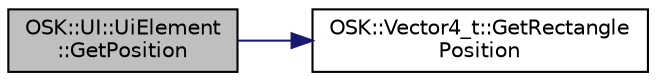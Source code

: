 digraph "OSK::UI::UiElement::GetPosition"
{
 // LATEX_PDF_SIZE
  edge [fontname="Helvetica",fontsize="10",labelfontname="Helvetica",labelfontsize="10"];
  node [fontname="Helvetica",fontsize="10",shape=record];
  rankdir="LR";
  Node1 [label="OSK::UI::UiElement\l::GetPosition",height=0.2,width=0.4,color="black", fillcolor="grey75", style="filled", fontcolor="black",tooltip="Devuelve la posición respecto al padre."];
  Node1 -> Node2 [color="midnightblue",fontsize="10",style="solid",fontname="Helvetica"];
  Node2 [label="OSK::Vector4_t::GetRectangle\lPosition",height=0.2,width=0.4,color="black", fillcolor="white", style="filled",URL="$class_o_s_k_1_1_vector4__t.html#a5e636ce8403b0b63545ffcb296381890",tooltip="Obtiene la posición del rectángulo (X, Y)."];
}
